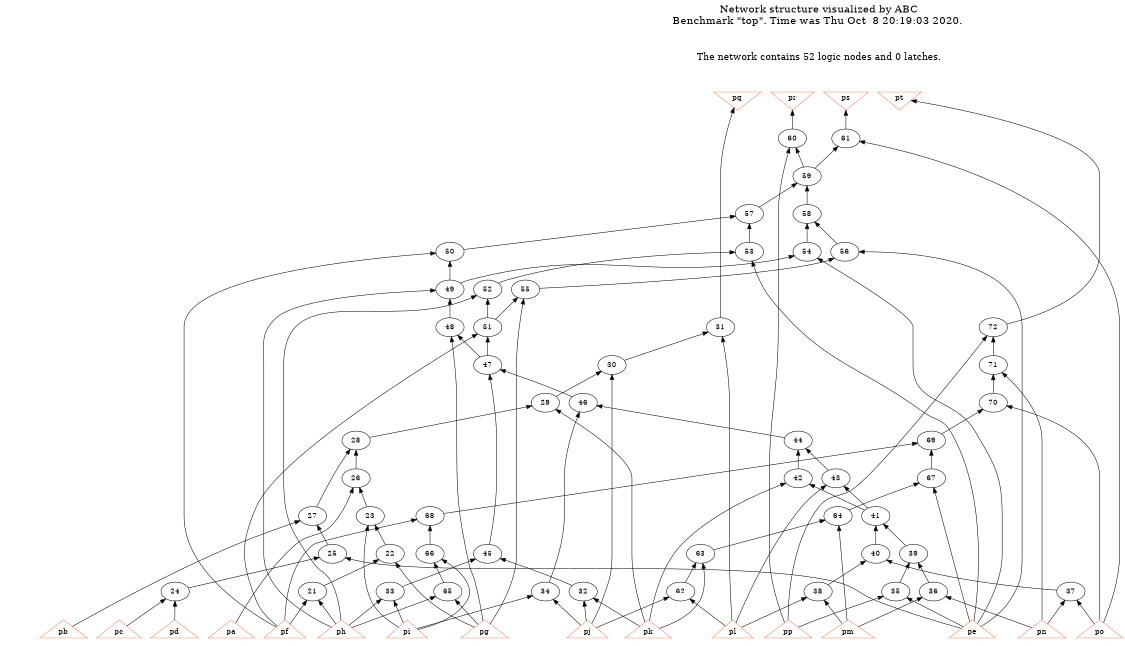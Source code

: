 # Network structure generated by ABC

digraph network {
size = "7.5,10";
center = true;
edge [dir = back];

{
  node [shape = plaintext];
  edge [style = invis];
  LevelTitle1 [label=""];
  LevelTitle2 [label=""];
  Level14 [label = ""];
  Level13 [label = ""];
  Level12 [label = ""];
  Level11 [label = ""];
  Level10 [label = ""];
  Level9 [label = ""];
  Level8 [label = ""];
  Level7 [label = ""];
  Level6 [label = ""];
  Level5 [label = ""];
  Level4 [label = ""];
  Level3 [label = ""];
  Level2 [label = ""];
  Level1 [label = ""];
  Level0 [label = ""];
  LevelTitle1 ->  LevelTitle2 ->  Level14 ->  Level13 ->  Level12 ->  Level11 ->  Level10 ->  Level9 ->  Level8 ->  Level7 ->  Level6 ->  Level5 ->  Level4 ->  Level3 ->  Level2 ->  Level1 ->  Level0;
}

{
  rank = same;
  LevelTitle1;
  title1 [shape=plaintext,
          fontsize=20,
          fontname = "Times-Roman",
          label="Network structure visualized by ABC\nBenchmark \"top\". Time was Thu Oct  8 20:19:03 2020. "
         ];
}

{
  rank = same;
  LevelTitle2;
  title2 [shape=plaintext,
          fontsize=18,
          fontname = "Times-Roman",
          label="The network contains 52 logic nodes and 0 latches.\n"
         ];
}

{
  rank = same;
  Level14;
  Node17 [label = "pq", shape = invtriangle, color = coral, fillcolor = coral];
  Node18 [label = "pr", shape = invtriangle, color = coral, fillcolor = coral];
  Node19 [label = "ps", shape = invtriangle, color = coral, fillcolor = coral];
  Node20 [label = "pt", shape = invtriangle, color = coral, fillcolor = coral];
}

{
  rank = same;
  Level13;
  Node60 [label = "60\n", shape = ellipse];
  Node61 [label = "61\n", shape = ellipse];
}

{
  rank = same;
  Level12;
  Node59 [label = "59\n", shape = ellipse];
}

{
  rank = same;
  Level11;
  Node57 [label = "57\n", shape = ellipse];
  Node58 [label = "58\n", shape = ellipse];
}

{
  rank = same;
  Level10;
  Node50 [label = "50\n", shape = ellipse];
  Node53 [label = "53\n", shape = ellipse];
  Node54 [label = "54\n", shape = ellipse];
  Node56 [label = "56\n", shape = ellipse];
}

{
  rank = same;
  Level9;
  Node49 [label = "49\n", shape = ellipse];
  Node52 [label = "52\n", shape = ellipse];
  Node55 [label = "55\n", shape = ellipse];
}

{
  rank = same;
  Level8;
  Node31 [label = "31\n", shape = ellipse];
  Node48 [label = "48\n", shape = ellipse];
  Node51 [label = "51\n", shape = ellipse];
  Node72 [label = "72\n", shape = ellipse];
}

{
  rank = same;
  Level7;
  Node30 [label = "30\n", shape = ellipse];
  Node47 [label = "47\n", shape = ellipse];
  Node71 [label = "71\n", shape = ellipse];
}

{
  rank = same;
  Level6;
  Node29 [label = "29\n", shape = ellipse];
  Node46 [label = "46\n", shape = ellipse];
  Node70 [label = "70\n", shape = ellipse];
}

{
  rank = same;
  Level5;
  Node28 [label = "28\n", shape = ellipse];
  Node44 [label = "44\n", shape = ellipse];
  Node69 [label = "69\n", shape = ellipse];
}

{
  rank = same;
  Level4;
  Node26 [label = "26\n", shape = ellipse];
  Node42 [label = "42\n", shape = ellipse];
  Node43 [label = "43\n", shape = ellipse];
  Node67 [label = "67\n", shape = ellipse];
}

{
  rank = same;
  Level3;
  Node23 [label = "23\n", shape = ellipse];
  Node27 [label = "27\n", shape = ellipse];
  Node41 [label = "41\n", shape = ellipse];
  Node64 [label = "64\n", shape = ellipse];
  Node68 [label = "68\n", shape = ellipse];
}

{
  rank = same;
  Level2;
  Node22 [label = "22\n", shape = ellipse];
  Node25 [label = "25\n", shape = ellipse];
  Node39 [label = "39\n", shape = ellipse];
  Node40 [label = "40\n", shape = ellipse];
  Node45 [label = "45\n", shape = ellipse];
  Node63 [label = "63\n", shape = ellipse];
  Node66 [label = "66\n", shape = ellipse];
}

{
  rank = same;
  Level1;
  Node21 [label = "21\n", shape = ellipse];
  Node24 [label = "24\n", shape = ellipse];
  Node32 [label = "32\n", shape = ellipse];
  Node33 [label = "33\n", shape = ellipse];
  Node34 [label = "34\n", shape = ellipse];
  Node35 [label = "35\n", shape = ellipse];
  Node36 [label = "36\n", shape = ellipse];
  Node37 [label = "37\n", shape = ellipse];
  Node38 [label = "38\n", shape = ellipse];
  Node62 [label = "62\n", shape = ellipse];
  Node65 [label = "65\n", shape = ellipse];
}

{
  rank = same;
  Level0;
  Node1 [label = "pp", shape = triangle, color = coral, fillcolor = coral];
  Node2 [label = "pa", shape = triangle, color = coral, fillcolor = coral];
  Node3 [label = "pb", shape = triangle, color = coral, fillcolor = coral];
  Node4 [label = "pc", shape = triangle, color = coral, fillcolor = coral];
  Node5 [label = "pd", shape = triangle, color = coral, fillcolor = coral];
  Node6 [label = "pe", shape = triangle, color = coral, fillcolor = coral];
  Node7 [label = "pf", shape = triangle, color = coral, fillcolor = coral];
  Node8 [label = "pg", shape = triangle, color = coral, fillcolor = coral];
  Node9 [label = "ph", shape = triangle, color = coral, fillcolor = coral];
  Node10 [label = "pi", shape = triangle, color = coral, fillcolor = coral];
  Node11 [label = "pj", shape = triangle, color = coral, fillcolor = coral];
  Node12 [label = "pk", shape = triangle, color = coral, fillcolor = coral];
  Node13 [label = "pl", shape = triangle, color = coral, fillcolor = coral];
  Node14 [label = "pm", shape = triangle, color = coral, fillcolor = coral];
  Node15 [label = "pn", shape = triangle, color = coral, fillcolor = coral];
  Node16 [label = "po", shape = triangle, color = coral, fillcolor = coral];
}

title1 -> title2 [style = invis];
title2 -> Node17 [style = invis];
title2 -> Node18 [style = invis];
title2 -> Node19 [style = invis];
title2 -> Node20 [style = invis];
Node17 -> Node18 [style = invis];
Node18 -> Node19 [style = invis];
Node19 -> Node20 [style = invis];
Node17 -> Node31 [style = solid];
Node18 -> Node60 [style = solid];
Node19 -> Node61 [style = solid];
Node20 -> Node72 [style = solid];
Node21 -> Node7 [style = solid];
Node21 -> Node9 [style = solid];
Node22 -> Node8 [style = solid];
Node22 -> Node21 [style = solid];
Node23 -> Node10 [style = solid];
Node23 -> Node22 [style = solid];
Node24 -> Node4 [style = solid];
Node24 -> Node5 [style = solid];
Node25 -> Node6 [style = solid];
Node25 -> Node24 [style = solid];
Node26 -> Node2 [style = solid];
Node26 -> Node23 [style = solid];
Node27 -> Node3 [style = solid];
Node27 -> Node25 [style = solid];
Node28 -> Node26 [style = solid];
Node28 -> Node27 [style = solid];
Node29 -> Node12 [style = solid];
Node29 -> Node28 [style = solid];
Node30 -> Node11 [style = solid];
Node30 -> Node29 [style = solid];
Node31 -> Node13 [style = solid];
Node31 -> Node30 [style = solid];
Node32 -> Node11 [style = solid];
Node32 -> Node12 [style = solid];
Node33 -> Node9 [style = solid];
Node33 -> Node10 [style = solid];
Node34 -> Node10 [style = solid];
Node34 -> Node11 [style = solid];
Node35 -> Node1 [style = solid];
Node35 -> Node6 [style = solid];
Node36 -> Node14 [style = solid];
Node36 -> Node15 [style = solid];
Node37 -> Node15 [style = solid];
Node37 -> Node16 [style = solid];
Node38 -> Node13 [style = solid];
Node38 -> Node14 [style = solid];
Node39 -> Node35 [style = solid];
Node39 -> Node36 [style = solid];
Node40 -> Node37 [style = solid];
Node40 -> Node38 [style = solid];
Node41 -> Node39 [style = solid];
Node41 -> Node40 [style = solid];
Node42 -> Node12 [style = solid];
Node42 -> Node41 [style = solid];
Node43 -> Node13 [style = solid];
Node43 -> Node41 [style = solid];
Node44 -> Node42 [style = solid];
Node44 -> Node43 [style = solid];
Node45 -> Node32 [style = solid];
Node45 -> Node33 [style = solid];
Node46 -> Node34 [style = solid];
Node46 -> Node44 [style = solid];
Node47 -> Node45 [style = solid];
Node47 -> Node46 [style = solid];
Node48 -> Node8 [style = solid];
Node48 -> Node47 [style = solid];
Node49 -> Node9 [style = solid];
Node49 -> Node48 [style = solid];
Node50 -> Node7 [style = solid];
Node50 -> Node49 [style = solid];
Node51 -> Node7 [style = solid];
Node51 -> Node47 [style = solid];
Node52 -> Node9 [style = solid];
Node52 -> Node51 [style = solid];
Node53 -> Node6 [style = solid];
Node53 -> Node52 [style = solid];
Node54 -> Node6 [style = solid];
Node54 -> Node49 [style = solid];
Node55 -> Node8 [style = solid];
Node55 -> Node51 [style = solid];
Node56 -> Node6 [style = solid];
Node56 -> Node55 [style = solid];
Node57 -> Node50 [style = solid];
Node57 -> Node53 [style = solid];
Node58 -> Node54 [style = solid];
Node58 -> Node56 [style = solid];
Node59 -> Node57 [style = solid];
Node59 -> Node58 [style = solid];
Node60 -> Node1 [style = solid];
Node60 -> Node59 [style = solid];
Node61 -> Node16 [style = solid];
Node61 -> Node59 [style = solid];
Node62 -> Node11 [style = solid];
Node62 -> Node13 [style = solid];
Node63 -> Node12 [style = solid];
Node63 -> Node62 [style = solid];
Node64 -> Node14 [style = solid];
Node64 -> Node63 [style = solid];
Node65 -> Node8 [style = solid];
Node65 -> Node9 [style = solid];
Node66 -> Node10 [style = solid];
Node66 -> Node65 [style = solid];
Node67 -> Node6 [style = solid];
Node67 -> Node64 [style = solid];
Node68 -> Node7 [style = solid];
Node68 -> Node66 [style = solid];
Node69 -> Node67 [style = solid];
Node69 -> Node68 [style = solid];
Node70 -> Node16 [style = solid];
Node70 -> Node69 [style = solid];
Node71 -> Node15 [style = solid];
Node71 -> Node70 [style = solid];
Node72 -> Node1 [style = solid];
Node72 -> Node71 [style = solid];
}


